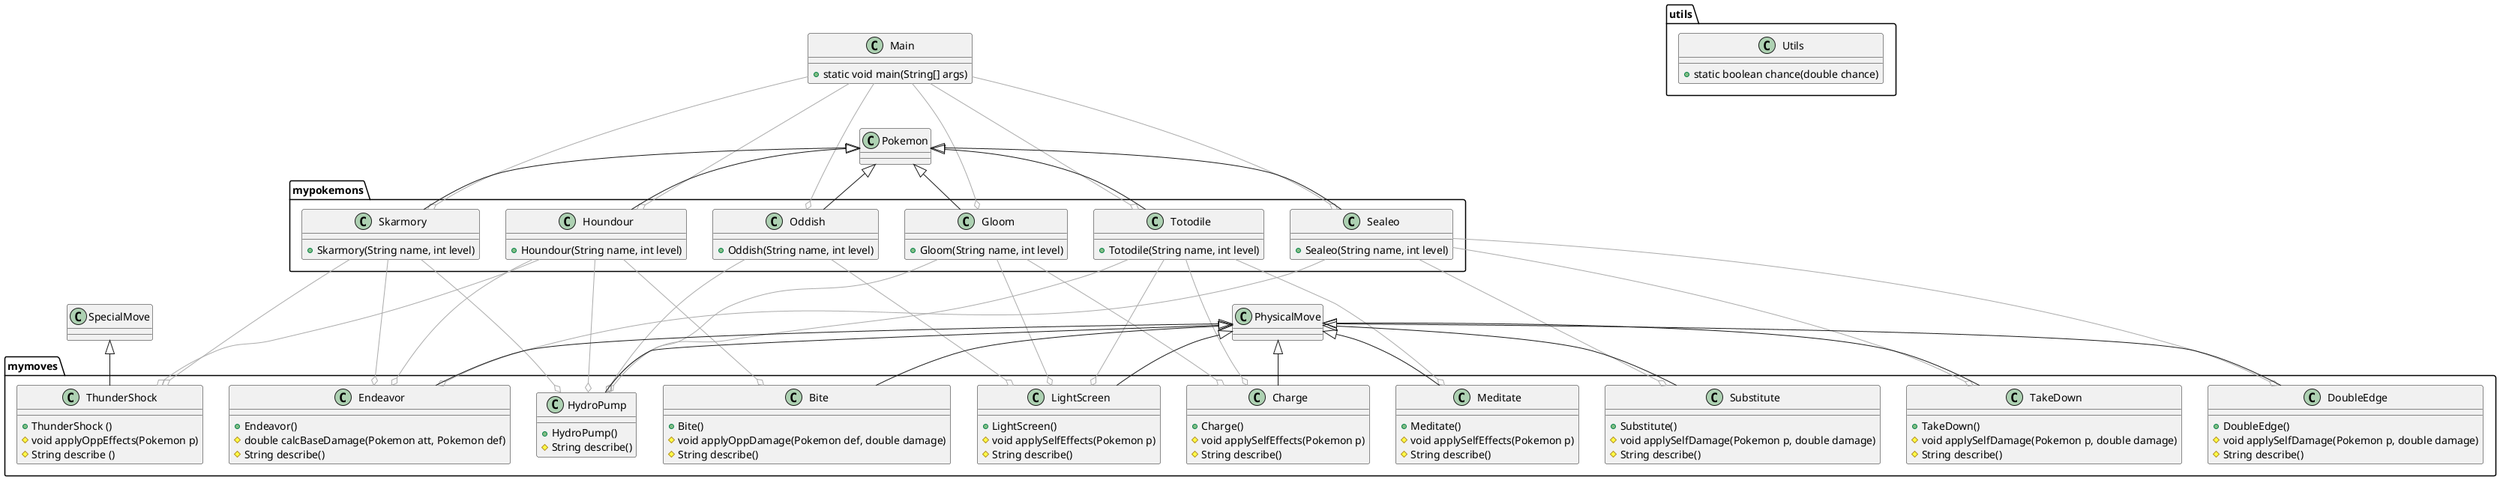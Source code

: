 @startuml
scale max 4000 width
class Main {
+static void main(String[] args)
}
Main --down[#AAA]-o mypokemons.Sealeo
Main -down[#AAA]--o mypokemons.Skarmory
Main -down[#AAA]-o mypokemons.Houndour
Main -down[#AAA]--o mypokemons.Oddish
Main -down[#AAA]-o mypokemons.Gloom
Main --down[#AAA]-o mypokemons.Totodile

class utils.Utils {
+static boolean chance(double chance)
}


class mypokemons.Gloom extends Pokemon {
+Gloom(String name, int level)
}
mypokemons.Gloom -down[#AAA]--o mymoves.LightScreen
mypokemons.Gloom -down[#AAA]-o mymoves.HydroPump
mypokemons.Gloom -down[#AAA]--o mymoves.Charge

class mypokemons.Houndour extends Pokemon {
+Houndour(String name, int level)
}
mypokemons.Houndour -down[#AAA]-o mymoves.HydroPump
mypokemons.Houndour --down[#AAA]-o mymoves.ThunderShock
mypokemons.Houndour -down[#AAA]--o mymoves.Endeavor
mypokemons.Houndour -down[#AAA]-o mymoves.Bite

class mypokemons.Oddish extends Pokemon {
+Oddish(String name, int level)
}
mypokemons.Oddish -down[#AAA]--o mymoves.LightScreen
mypokemons.Oddish -down[#AAA]-o mymoves.HydroPump

class mypokemons.Sealeo extends Pokemon {
+Sealeo(String name, int level)
}
mypokemons.Sealeo --down[#AAA]-o mymoves.DoubleEdge
mypokemons.Sealeo -down[#AAA]--o mymoves.Endeavor
mypokemons.Sealeo -down[#AAA]-o mymoves.Substitute
mypokemons.Sealeo -down[#AAA]--o mymoves.TakeDown

class mypokemons.Skarmory extends Pokemon {
+Skarmory(String name, int level)
}
mypokemons.Skarmory -down[#AAA]-o mymoves.HydroPump
mypokemons.Skarmory --down[#AAA]-o mymoves.ThunderShock
mypokemons.Skarmory -down[#AAA]--o mymoves.Endeavor

class mypokemons.Totodile extends Pokemon {
+Totodile(String name, int level)
}
mypokemons.Totodile -down[#AAA]-o mymoves.LightScreen
mypokemons.Totodile -down[#AAA]--o mymoves.HydroPump
mypokemons.Totodile -down[#AAA]-o mymoves.Charge
mypokemons.Totodile --down[#AAA]-o mymoves.Meditate

class mymoves.Bite extends PhysicalMove {
+Bite()
#void applyOppDamage(Pokemon def, double damage)
#String describe()
}


class mymoves.Charge extends PhysicalMove {
+Charge()
#void applySelfEffects(Pokemon p)
#String describe()
}


class mymoves.DoubleEdge extends PhysicalMove {
+DoubleEdge()
#void applySelfDamage(Pokemon p, double damage)
#String describe()
}


class mymoves.Endeavor extends PhysicalMove {
+Endeavor()
#double calcBaseDamage(Pokemon att, Pokemon def)
#String describe()
}


class mymoves.HydroPump extends PhysicalMove {
+HydroPump()
#String describe()
}


class mymoves.LightScreen extends PhysicalMove {
+LightScreen()
#void applySelfEffects(Pokemon p)
#String describe()
}


class mymoves.Meditate extends PhysicalMove {
+Meditate()
#void applySelfEffects(Pokemon p)
#String describe()
}


class mymoves.Substitute extends PhysicalMove {
+Substitute()
#void applySelfDamage(Pokemon p, double damage)
#String describe()
}


class mymoves.TakeDown extends PhysicalMove {
+TakeDown()
#void applySelfDamage(Pokemon p, double damage)
#String describe()
}


class mymoves.ThunderShock extends SpecialMove {
+ThunderShock ()
#void applyOppEffects(Pokemon p)
#String describe ()
}


@enduml
